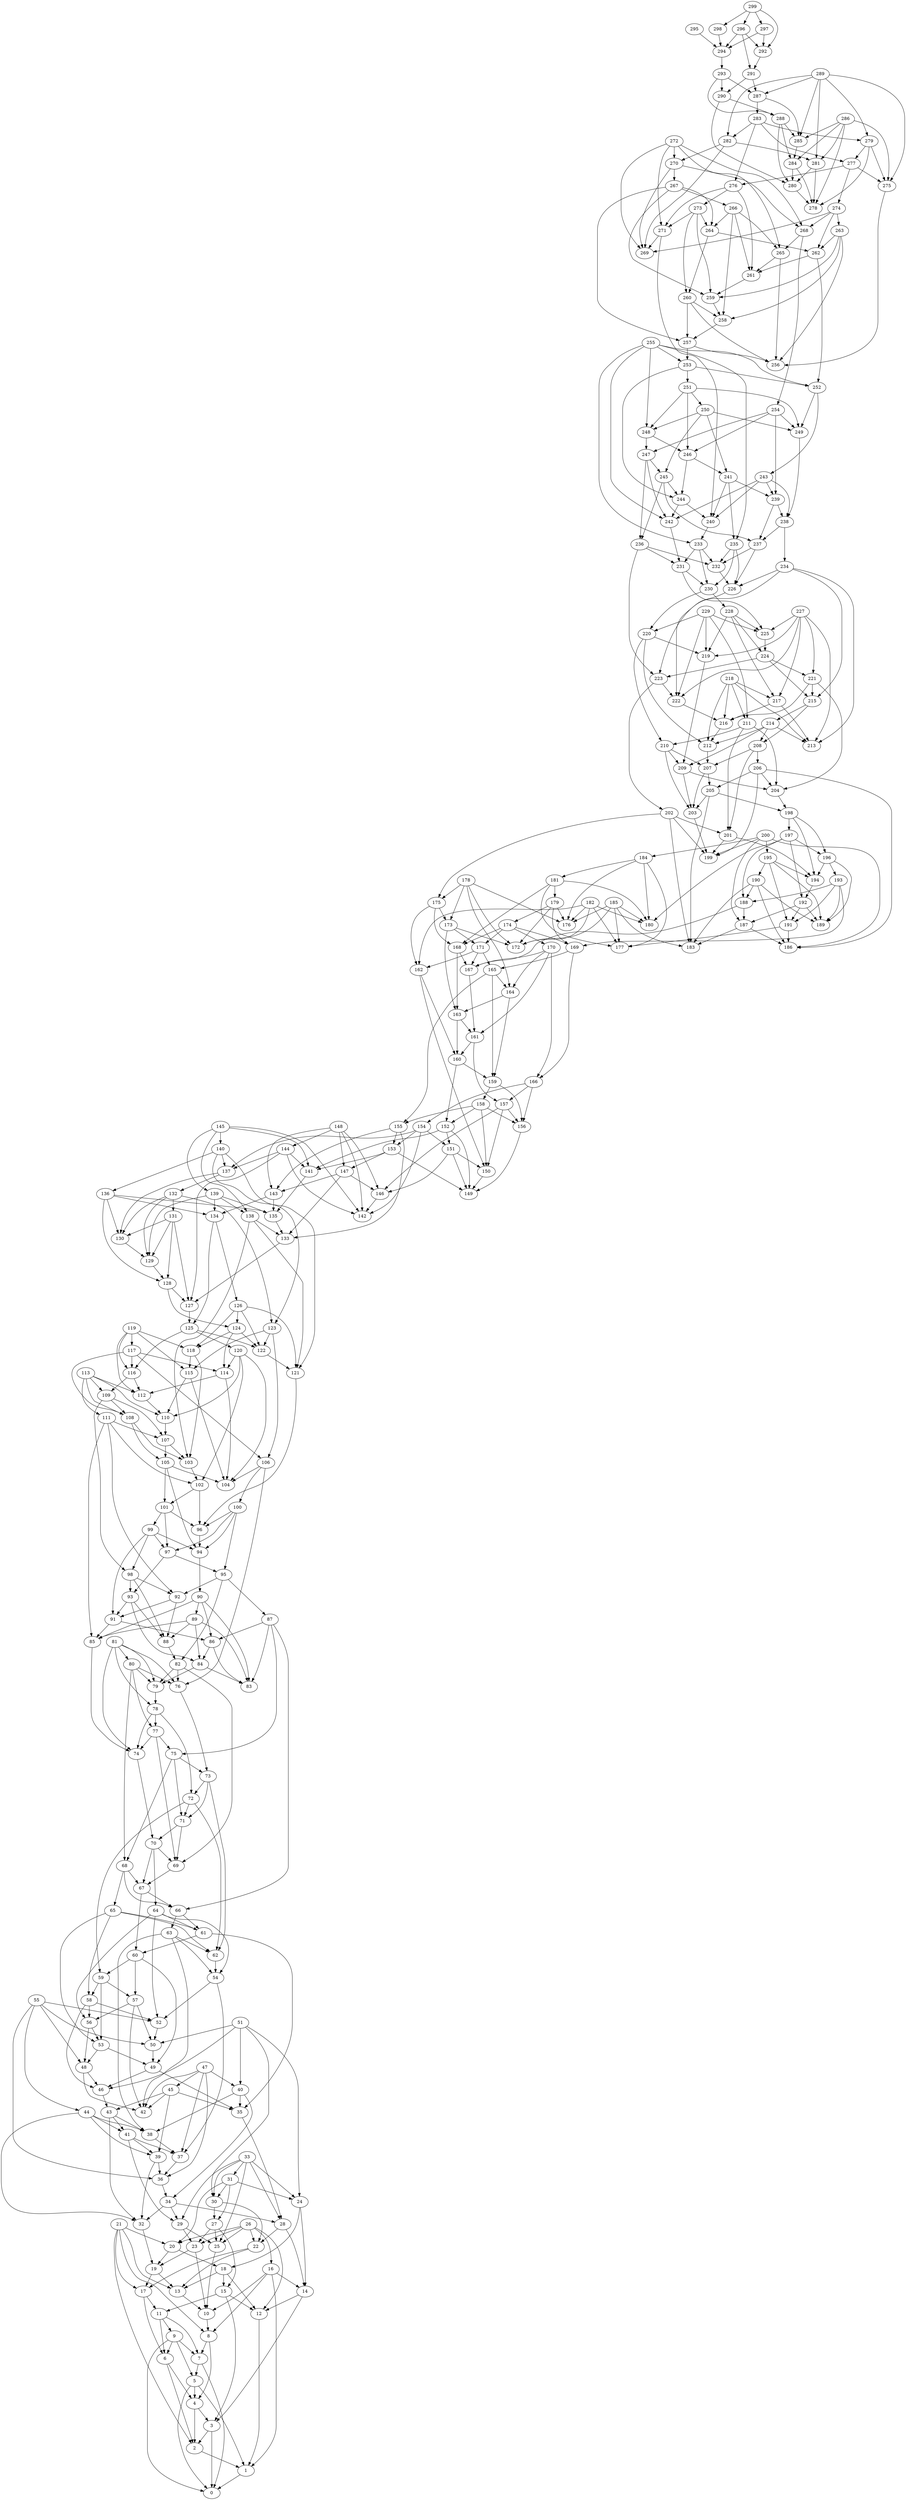 digraph my_graph {
0;
1;
2;
3;
4;
5;
6;
7;
8;
9;
10;
11;
12;
13;
14;
15;
16;
17;
18;
19;
20;
21;
22;
23;
24;
25;
26;
27;
28;
29;
30;
31;
32;
33;
34;
35;
36;
37;
38;
39;
40;
41;
42;
43;
44;
45;
46;
47;
48;
49;
50;
51;
52;
53;
54;
55;
56;
57;
58;
59;
60;
61;
62;
63;
64;
65;
66;
67;
68;
69;
70;
71;
72;
73;
74;
75;
76;
77;
78;
79;
80;
81;
82;
83;
84;
85;
86;
87;
88;
89;
90;
91;
92;
93;
94;
95;
96;
97;
98;
99;
100;
101;
102;
103;
104;
105;
106;
107;
108;
109;
110;
111;
112;
113;
114;
115;
116;
117;
118;
119;
120;
121;
122;
123;
124;
125;
126;
127;
128;
129;
130;
131;
132;
133;
134;
135;
136;
137;
138;
139;
140;
141;
142;
143;
144;
145;
146;
147;
148;
149;
150;
151;
152;
153;
154;
155;
156;
157;
158;
159;
160;
161;
162;
163;
164;
165;
166;
167;
168;
169;
170;
171;
172;
173;
174;
175;
176;
177;
178;
179;
180;
181;
182;
183;
184;
185;
186;
187;
188;
189;
190;
191;
192;
193;
194;
195;
196;
197;
198;
199;
200;
201;
202;
203;
204;
205;
206;
207;
208;
209;
210;
211;
212;
213;
214;
215;
216;
217;
218;
219;
220;
221;
222;
223;
224;
225;
226;
227;
228;
229;
230;
231;
232;
233;
234;
235;
236;
237;
238;
239;
240;
241;
242;
243;
244;
245;
246;
247;
248;
249;
250;
251;
252;
253;
254;
255;
256;
257;
258;
259;
260;
261;
262;
263;
264;
265;
266;
267;
268;
269;
270;
271;
272;
273;
274;
275;
276;
277;
278;
279;
280;
281;
282;
283;
284;
285;
286;
287;
288;
289;
290;
291;
292;
293;
294;
295;
296;
297;
298;
299;
1->0
2->1
3->2
3->0
4->3
4->2
5->1
5->4
5->0
6->2
6->4
7->5
7->0
8->4
8->7
9->0
9->7
9->6
9->5
10->8
11->9
11->7
11->6
12->1
13->10
14->3
14->12
15->3
15->11
15->12
16->8
16->14
16->10
16->1
17->6
17->11
18->13
18->15
18->12
19->17
19->13
20->18
20->19
21->2
21->13
21->8
21->20
21->17
22->17
22->13
23->19
23->10
24->18
24->14
25->10
26->23
26->12
26->25
26->16
26->20
26->22
27->15
27->23
27->25
28->22
28->14
29->25
29->23
30->22
30->27
31->24
31->30
31->27
31->20
32->19
33->24
33->31
33->30
33->29
33->28
33->25
34->28
34->32
34->29
35->28
36->34
37->36
38->37
39->36
39->32
40->38
40->35
40->34
41->39
41->37
41->29
43->32
43->38
43->41
44->41
44->39
44->38
44->32
45->43
45->39
45->42
45->35
46->43
47->45
47->37
47->42
47->36
47->40
48->42
48->46
49->35
49->46
50->49
51->30
51->50
51->46
51->24
51->40
52->50
53->49
53->48
54->37
54->52
55->44
55->48
55->50
55->52
55->36
56->53
56->48
57->50
57->42
57->56
58->56
58->46
58->52
59->57
59->53
59->58
60->49
60->59
60->57
61->60
61->35
62->54
63->62
63->54
63->38
63->42
64->61
64->54
64->52
64->56
65->53
65->61
65->58
65->62
66->63
66->61
67->66
67->60
68->67
68->66
68->65
69->67
70->64
70->69
70->67
71->69
71->70
72->62
72->59
72->71
73->72
73->62
73->71
74->70
75->68
75->73
75->71
76->73
77->75
77->69
77->74
78->77
78->72
78->74
79->78
80->79
80->76
80->77
80->68
81->74
81->78
81->76
81->80
81->79
82->69
82->76
82->79
84->79
84->83
85->74
86->83
86->84
87->66
87->75
87->86
87->83
88->82
89->88
89->84
89->85
89->83
90->89
90->86
90->85
90->83
91->86
91->85
92->88
92->91
93->88
93->84
93->91
94->90
95->87
95->82
95->92
96->94
97->95
97->93
98->88
98->93
98->92
99->94
99->98
99->97
99->91
100->95
100->96
100->94
100->97
101->96
101->99
101->97
102->101
102->96
103->102
105->104
105->94
105->101
106->76
106->104
106->100
107->105
107->103
108->103
108->105
109->108
109->107
109->98
110->107
111->102
111->107
111->92
111->85
112->110
113->109
113->112
113->110
113->111
113->108
114->104
114->112
115->104
115->110
116->109
116->112
117->116
117->106
117->108
117->114
118->115
118->103
119->116
119->112
119->115
119->118
119->117
120->104
120->110
120->114
120->102
121->96
122->121
123->122
123->115
123->106
124->114
124->122
124->118
125->120
125->122
125->116
126->124
126->122
126->121
126->118
127->125
128->127
128->124
129->128
130->129
131->127
131->128
131->130
131->129
132->131
132->130
132->129
132->123
133->127
134->126
134->125
135->133
136->135
136->134
136->128
136->130
137->132
137->130
138->121
138->103
138->133
139->134
139->129
139->138
139->135
140->121
140->123
140->137
140->136
141->135
143->135
143->134
144->127
144->141
144->137
144->142
145->138
145->142
145->139
145->140
145->141
146->142
147->143
147->146
147->133
148->146
148->142
148->144
148->143
148->147
150->149
151->149
151->150
151->146
152->151
152->141
152->149
153->149
153->147
153->141
154->151
154->137
154->142
154->153
155->143
155->133
155->153
156->149
157->146
157->150
157->156
158->155
158->150
158->152
158->156
159->156
159->158
160->159
160->152
161->160
161->157
162->160
162->150
163->161
163->160
164->159
164->163
165->164
165->159
165->155
166->157
166->154
166->156
167->161
168->163
168->167
169->166
169->165
170->161
170->167
170->164
170->166
171->162
171->167
171->165
173->171
173->163
173->172
174->171
174->170
174->169
174->168
175->168
175->173
175->162
178->173
178->164
178->172
178->176
178->175
179->172
179->174
179->169
179->176
181->179
181->177
181->168
181->180
182->177
182->180
182->162
182->176
182->172
184->177
184->176
184->181
184->180
185->172
185->177
185->183
185->176
185->180
187->183
187->186
188->167
188->187
190->188
190->189
190->183
190->186
191->177
191->186
192->191
192->189
192->187
193->191
193->188
193->169
193->189
194->192
195->190
195->194
195->189
195->191
196->194
196->193
196->189
197->196
197->180
197->192
197->188
198->194
198->197
198->196
200->184
200->195
200->199
200->187
200->186
201->194
201->199
202->201
202->175
202->183
202->199
203->199
204->198
205->183
205->203
205->198
206->205
206->199
206->204
206->186
207->203
207->205
208->206
208->201
208->207
209->204
209->203
210->209
210->207
210->203
211->210
211->201
211->204
212->207
214->213
214->209
214->208
214->212
215->214
215->208
216->212
217->216
217->213
218->212
218->213
218->217
218->211
218->216
219->209
220->219
220->210
220->212
221->204
221->216
221->215
222->216
223->202
223->222
224->221
224->223
224->215
225->224
226->222
227->217
227->222
227->213
227->219
227->225
227->221
228->225
228->217
228->219
228->224
229->220
229->219
229->225
229->211
229->222
230->228
230->220
231->230
231->225
232->226
233->232
233->231
233->230
234->213
234->226
234->215
234->223
235->232
235->226
235->230
236->231
236->223
236->232
237->226
237->232
238->234
238->237
239->238
239->237
240->233
241->240
241->239
241->235
242->231
243->242
243->239
243->240
243->238
244->240
244->242
245->244
245->236
245->237
246->244
246->241
247->245
247->242
247->236
248->246
248->247
249->238
250->248
250->249
250->245
250->241
251->249
251->246
251->248
251->250
252->249
252->243
253->252
253->251
253->244
254->239
254->249
254->246
254->247
255->233
255->235
255->248
255->252
255->242
255->253
257->256
257->253
258->257
259->258
260->257
260->258
260->256
261->259
262->261
262->252
263->262
263->258
263->259
263->256
264->262
264->260
265->256
265->261
266->261
266->265
266->264
266->258
267->264
267->259
267->266
267->257
268->265
268->254
270->268
270->269
270->267
271->269
271->240
272->265
272->268
272->270
272->269
272->271
273->260
273->264
273->271
273->259
274->268
274->262
274->269
274->263
275->256
276->273
276->261
276->271
277->274
277->276
277->275
279->277
279->278
279->275
280->278
281->280
281->278
282->269
282->270
282->281
283->276
283->282
283->277
283->279
284->280
284->278
285->284
286->285
286->281
286->275
286->278
286->284
287->283
287->285
288->280
288->285
288->284
289->282
289->285
289->281
289->275
289->279
289->287
290->288
290->280
291->287
291->290
292->291
293->287
293->290
293->288
294->293
295->294
296->291
296->294
296->292
297->294
297->292
298->294
299->298
299->296
299->297
299->292
}